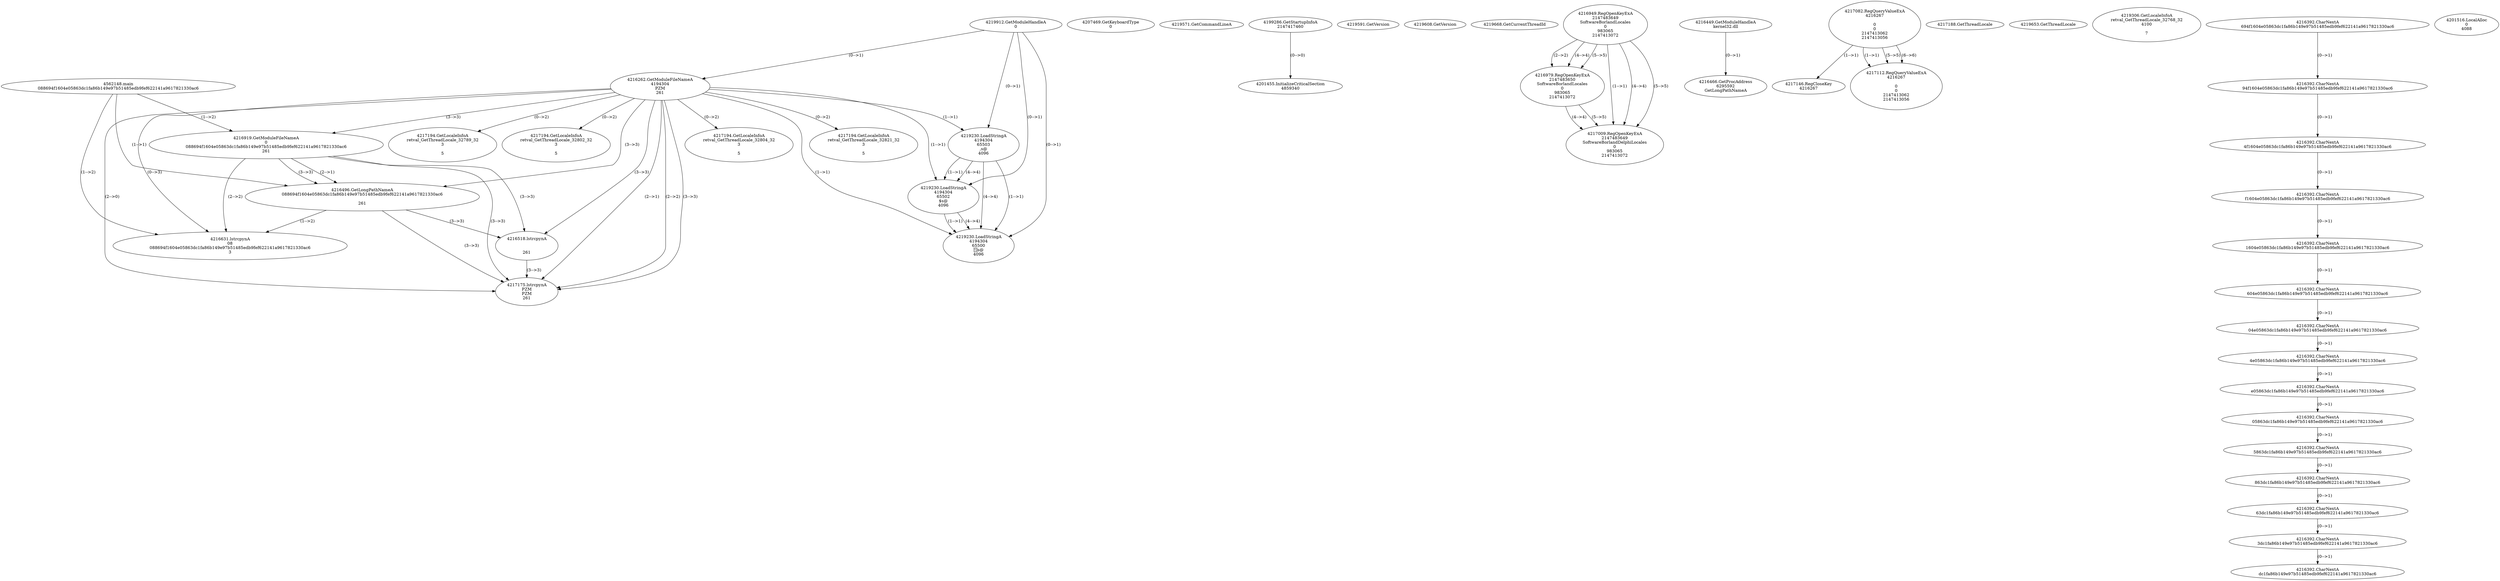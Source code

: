// Global SCDG with merge call
digraph {
	0 [label="4562148.main
088694f1604e05863dc1fa86b149e97b51485edb9fef622141a9617821330ac6"]
	1 [label="4219912.GetModuleHandleA
0"]
	2 [label="4207469.GetKeyboardType
0"]
	3 [label="4219571.GetCommandLineA
"]
	4 [label="4199286.GetStartupInfoA
2147417460"]
	5 [label="4219591.GetVersion
"]
	6 [label="4219608.GetVersion
"]
	7 [label="4219668.GetCurrentThreadId
"]
	8 [label="4216262.GetModuleFileNameA
4194304
PZM
261"]
	1 -> 8 [label="(0-->1)"]
	9 [label="4216919.GetModuleFileNameA
0
088694f1604e05863dc1fa86b149e97b51485edb9fef622141a9617821330ac6
261"]
	0 -> 9 [label="(1-->2)"]
	8 -> 9 [label="(3-->3)"]
	10 [label="4216949.RegOpenKeyExA
2147483649
Software\Borland\Locales
0
983065
2147413072"]
	11 [label="4216979.RegOpenKeyExA
2147483650
Software\Borland\Locales
0
983065
2147413072"]
	10 -> 11 [label="(2-->2)"]
	10 -> 11 [label="(4-->4)"]
	10 -> 11 [label="(5-->5)"]
	12 [label="4217009.RegOpenKeyExA
2147483649
Software\Borland\Delphi\Locales
0
983065
2147413072"]
	10 -> 12 [label="(1-->1)"]
	10 -> 12 [label="(4-->4)"]
	11 -> 12 [label="(4-->4)"]
	10 -> 12 [label="(5-->5)"]
	11 -> 12 [label="(5-->5)"]
	13 [label="4216449.GetModuleHandleA
kernel32.dll"]
	14 [label="4216466.GetProcAddress
6295592
GetLongPathNameA"]
	13 -> 14 [label="(0-->1)"]
	15 [label="4216496.GetLongPathNameA
088694f1604e05863dc1fa86b149e97b51485edb9fef622141a9617821330ac6

261"]
	0 -> 15 [label="(1-->1)"]
	9 -> 15 [label="(2-->1)"]
	8 -> 15 [label="(3-->3)"]
	9 -> 15 [label="(3-->3)"]
	16 [label="4216518.lstrcpynA


261"]
	8 -> 16 [label="(3-->3)"]
	9 -> 16 [label="(3-->3)"]
	15 -> 16 [label="(3-->3)"]
	17 [label="4217082.RegQueryValueExA
4216267

0
0
2147413062
2147413056"]
	18 [label="4217146.RegCloseKey
4216267"]
	17 -> 18 [label="(1-->1)"]
	19 [label="4217175.lstrcpynA
PZM
PZM
261"]
	8 -> 19 [label="(2-->1)"]
	8 -> 19 [label="(2-->2)"]
	8 -> 19 [label="(3-->3)"]
	9 -> 19 [label="(3-->3)"]
	15 -> 19 [label="(3-->3)"]
	16 -> 19 [label="(3-->3)"]
	8 -> 19 [label="(2-->0)"]
	20 [label="4217188.GetThreadLocale
"]
	21 [label="4217194.GetLocaleInfoA
retval_GetThreadLocale_32804_32
3

5"]
	8 -> 21 [label="(0-->2)"]
	22 [label="4219230.LoadStringA
4194304
65503
,s@
4096"]
	1 -> 22 [label="(0-->1)"]
	8 -> 22 [label="(1-->1)"]
	23 [label="4219230.LoadStringA
4194304
65502
$s@
4096"]
	1 -> 23 [label="(0-->1)"]
	8 -> 23 [label="(1-->1)"]
	22 -> 23 [label="(1-->1)"]
	22 -> 23 [label="(4-->4)"]
	24 [label="4217194.GetLocaleInfoA
retval_GetThreadLocale_32821_32
3

5"]
	8 -> 24 [label="(0-->2)"]
	25 [label="4219653.GetThreadLocale
"]
	26 [label="4219306.GetLocaleInfoA
retval_GetThreadLocale_32768_32
4100

7"]
	27 [label="4216631.lstrcpynA
08
088694f1604e05863dc1fa86b149e97b51485edb9fef622141a9617821330ac6
3"]
	0 -> 27 [label="(1-->2)"]
	9 -> 27 [label="(2-->2)"]
	15 -> 27 [label="(1-->2)"]
	8 -> 27 [label="(0-->3)"]
	28 [label="4216392.CharNextA
694f1604e05863dc1fa86b149e97b51485edb9fef622141a9617821330ac6"]
	29 [label="4216392.CharNextA
94f1604e05863dc1fa86b149e97b51485edb9fef622141a9617821330ac6"]
	28 -> 29 [label="(0-->1)"]
	30 [label="4216392.CharNextA
4f1604e05863dc1fa86b149e97b51485edb9fef622141a9617821330ac6"]
	29 -> 30 [label="(0-->1)"]
	31 [label="4216392.CharNextA
f1604e05863dc1fa86b149e97b51485edb9fef622141a9617821330ac6"]
	30 -> 31 [label="(0-->1)"]
	32 [label="4216392.CharNextA
1604e05863dc1fa86b149e97b51485edb9fef622141a9617821330ac6"]
	31 -> 32 [label="(0-->1)"]
	33 [label="4216392.CharNextA
604e05863dc1fa86b149e97b51485edb9fef622141a9617821330ac6"]
	32 -> 33 [label="(0-->1)"]
	34 [label="4216392.CharNextA
04e05863dc1fa86b149e97b51485edb9fef622141a9617821330ac6"]
	33 -> 34 [label="(0-->1)"]
	35 [label="4216392.CharNextA
4e05863dc1fa86b149e97b51485edb9fef622141a9617821330ac6"]
	34 -> 35 [label="(0-->1)"]
	36 [label="4216392.CharNextA
e05863dc1fa86b149e97b51485edb9fef622141a9617821330ac6"]
	35 -> 36 [label="(0-->1)"]
	37 [label="4216392.CharNextA
05863dc1fa86b149e97b51485edb9fef622141a9617821330ac6"]
	36 -> 37 [label="(0-->1)"]
	38 [label="4216392.CharNextA
5863dc1fa86b149e97b51485edb9fef622141a9617821330ac6"]
	37 -> 38 [label="(0-->1)"]
	39 [label="4216392.CharNextA
863dc1fa86b149e97b51485edb9fef622141a9617821330ac6"]
	38 -> 39 [label="(0-->1)"]
	40 [label="4216392.CharNextA
63dc1fa86b149e97b51485edb9fef622141a9617821330ac6"]
	39 -> 40 [label="(0-->1)"]
	41 [label="4216392.CharNextA
3dc1fa86b149e97b51485edb9fef622141a9617821330ac6"]
	40 -> 41 [label="(0-->1)"]
	42 [label="4216392.CharNextA
dc1fa86b149e97b51485edb9fef622141a9617821330ac6"]
	41 -> 42 [label="(0-->1)"]
	43 [label="4217112.RegQueryValueExA
4216267

0
0
2147413062
2147413056"]
	17 -> 43 [label="(1-->1)"]
	17 -> 43 [label="(5-->5)"]
	17 -> 43 [label="(6-->6)"]
	44 [label="4217194.GetLocaleInfoA
retval_GetThreadLocale_32789_32
3

5"]
	8 -> 44 [label="(0-->2)"]
	45 [label="4219230.LoadStringA
4194304
65500
s@
4096"]
	1 -> 45 [label="(0-->1)"]
	8 -> 45 [label="(1-->1)"]
	22 -> 45 [label="(1-->1)"]
	23 -> 45 [label="(1-->1)"]
	22 -> 45 [label="(4-->4)"]
	23 -> 45 [label="(4-->4)"]
	46 [label="4201455.InitializeCriticalSection
4859340"]
	4 -> 46 [label="(0-->0)"]
	47 [label="4201516.LocalAlloc
0
4088"]
	48 [label="4217194.GetLocaleInfoA
retval_GetThreadLocale_32802_32
3

5"]
	8 -> 48 [label="(0-->2)"]
}
